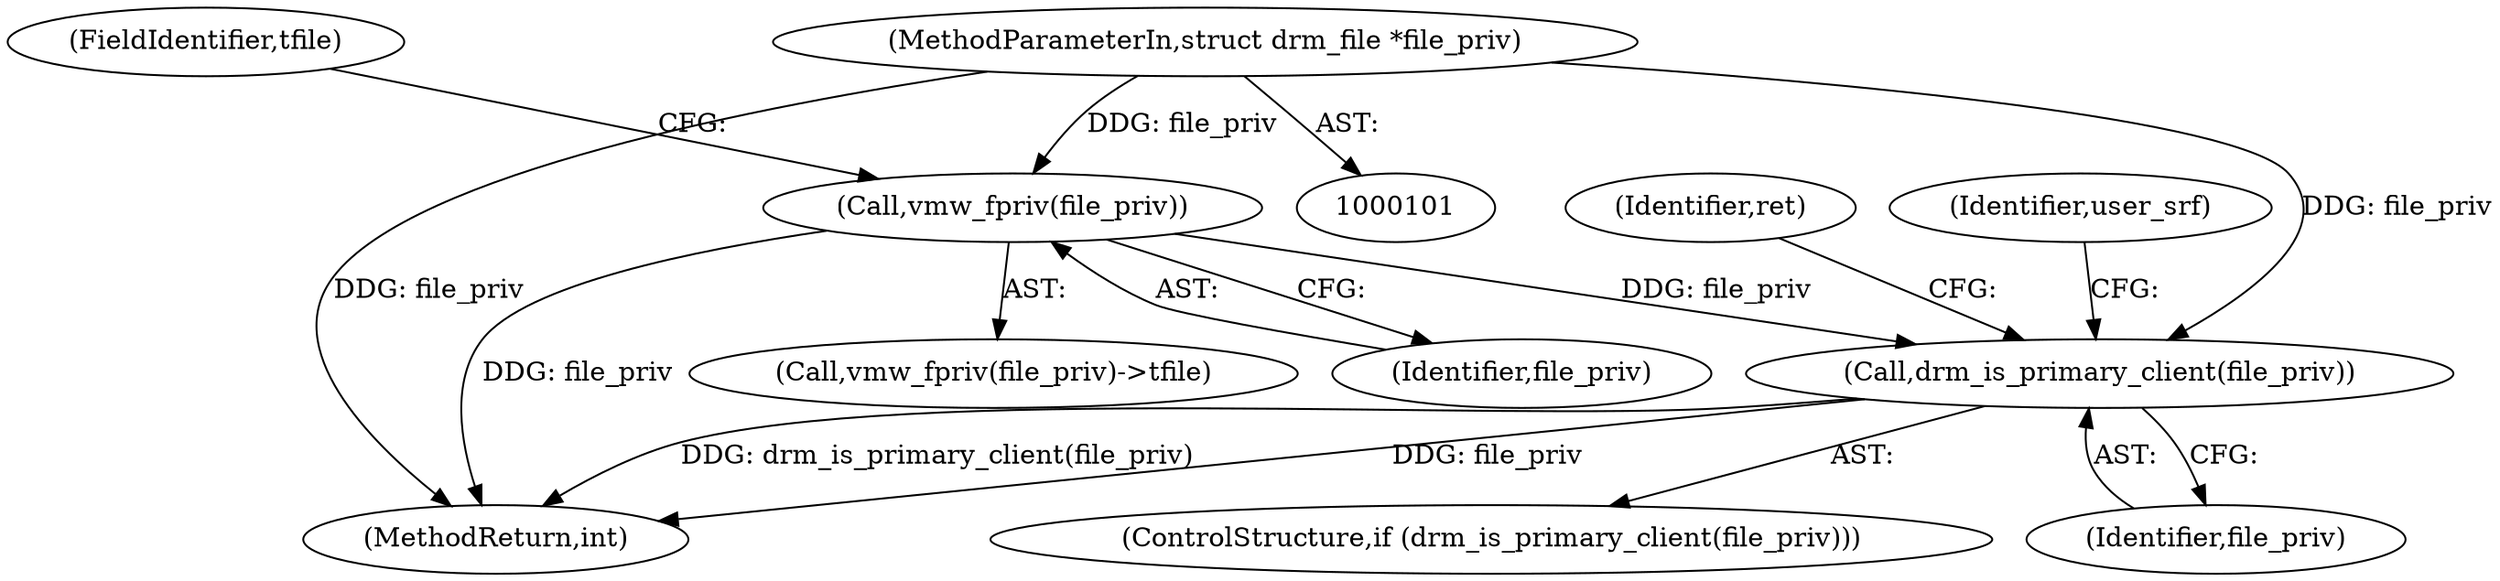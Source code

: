 digraph "0_linux_07678eca2cf9c9a18584e546c2b2a0d0c9a3150c@pointer" {
"1000139" [label="(Call,vmw_fpriv(file_priv))"];
"1000104" [label="(MethodParameterIn,struct drm_file *file_priv)"];
"1000222" [label="(Call,drm_is_primary_client(file_priv))"];
"1000138" [label="(Call,vmw_fpriv(file_priv)->tfile)"];
"1000141" [label="(FieldIdentifier,tfile)"];
"1000477" [label="(MethodReturn,int)"];
"1000223" [label="(Identifier,file_priv)"];
"1000104" [label="(MethodParameterIn,struct drm_file *file_priv)"];
"1000221" [label="(ControlStructure,if (drm_is_primary_client(file_priv)))"];
"1000140" [label="(Identifier,file_priv)"];
"1000233" [label="(Identifier,ret)"];
"1000222" [label="(Call,drm_is_primary_client(file_priv))"];
"1000139" [label="(Call,vmw_fpriv(file_priv))"];
"1000226" [label="(Identifier,user_srf)"];
"1000139" -> "1000138"  [label="AST: "];
"1000139" -> "1000140"  [label="CFG: "];
"1000140" -> "1000139"  [label="AST: "];
"1000141" -> "1000139"  [label="CFG: "];
"1000139" -> "1000477"  [label="DDG: file_priv"];
"1000104" -> "1000139"  [label="DDG: file_priv"];
"1000139" -> "1000222"  [label="DDG: file_priv"];
"1000104" -> "1000101"  [label="AST: "];
"1000104" -> "1000477"  [label="DDG: file_priv"];
"1000104" -> "1000222"  [label="DDG: file_priv"];
"1000222" -> "1000221"  [label="AST: "];
"1000222" -> "1000223"  [label="CFG: "];
"1000223" -> "1000222"  [label="AST: "];
"1000226" -> "1000222"  [label="CFG: "];
"1000233" -> "1000222"  [label="CFG: "];
"1000222" -> "1000477"  [label="DDG: file_priv"];
"1000222" -> "1000477"  [label="DDG: drm_is_primary_client(file_priv)"];
}
